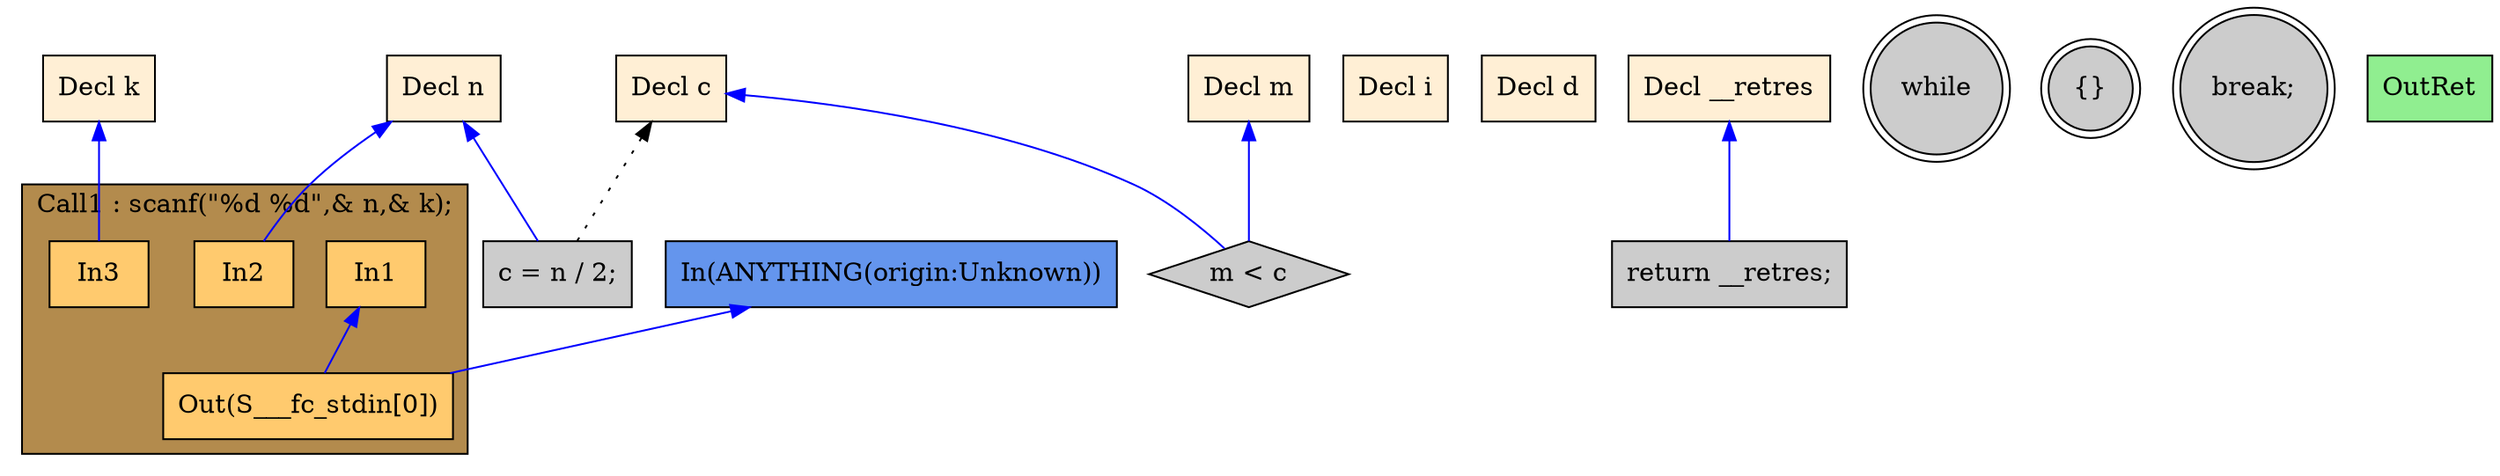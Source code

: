 digraph G {
  rankdir=TB;
  node [style="filled", ];
  2 [label="Decl n", fillcolor="#FFEFD5", shape=box, ];
  3 [label="Decl k", fillcolor="#FFEFD5", shape=box, ];
  4 [label="Decl i", fillcolor="#FFEFD5", shape=box, ];
  5 [label="Decl d", fillcolor="#FFEFD5", shape=box, ];
  6 [label="Decl m", fillcolor="#FFEFD5", shape=box, ];
  7 [label="Decl c", fillcolor="#FFEFD5", shape=box, ];
  8 [label="Decl __retres", fillcolor="#FFEFD5", shape=box, ];
  10 [label="In1", fillcolor="#FFCA6E", shape=box, ];
  11 [label="In2", fillcolor="#FFCA6E", shape=box, ];
  12 [label="In3", fillcolor="#FFCA6E", shape=box, ];
  13 [label="Out(S___fc_stdin[0])", fillcolor="#FFCA6E", shape=box, ];
  14 [label="c = n / 2;", fillcolor="#CCCCCC", shape=box, ];
  15 [label="while", fillcolor="#CCCCCC", shape=doublecircle, ];
  16 [label="m < c", fillcolor="#CCCCCC", shape=diamond, ];
  17 [label="{}", fillcolor="#CCCCCC", shape=doublecircle, ];
  18 [label="break;", fillcolor="#CCCCCC", shape=doublecircle, ];
  19 [label="return __retres;", fillcolor="#CCCCCC", shape=box, ];
  20 [label="OutRet", fillcolor="#90EE90", shape=box, ];
  21 [label="In(ANYTHING(origin:Unknown))", fillcolor="#6495ED", shape=box, ];
  
  subgraph cluster_Call1 { label="Call1 : scanf(\"%d %d\",& n,& k);";
                           fillcolor="#B38B4D"; style="filled"; 13;12;11;10;
     };
  
  edge [dir=back, ];
  2 -> 11 [color="#0000FF", ];
  3 -> 12 [color="#0000FF", ];
  10 -> 13 [color="#0000FF", ];
  21 -> 13 [color="#0000FF", ];
  2 -> 14 [color="#0000FF", ];
  7 -> 14 [color="#000000", style="dotted", ];
  6 -> 16 [color="#0000FF", ];
  7 -> 16 [color="#0000FF", ];
  8 -> 19 [color="#0000FF", ];
  
  }
